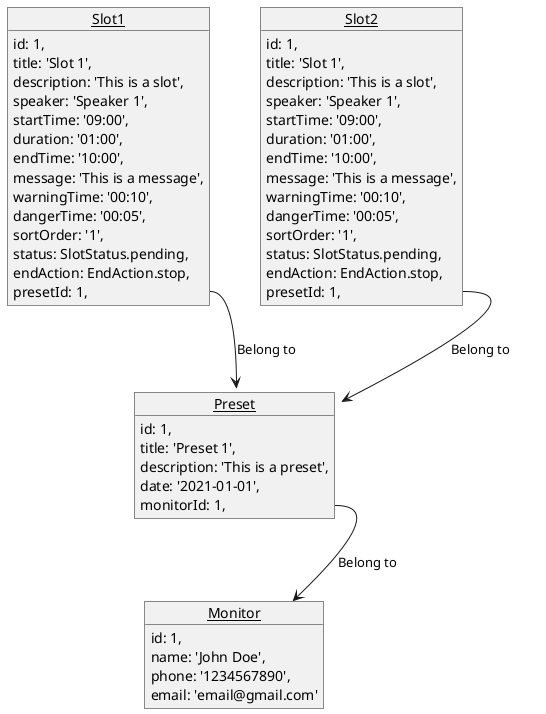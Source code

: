 @startuml Pitchtrack

skinparam style strictuml
skinparam DefaultFontName Arial

object Preset {
  id: 1,
  title: 'Preset 1',
  description: 'This is a preset',
  date: '2021-01-01',
  monitorId: 1,
}

object Monitor {
  id: 1,
  name: 'John Doe',
  phone: '1234567890',
  email: 'email@gmail.com'
}

object Slot1 {
  id: 1,
  title: 'Slot 1',
  description: 'This is a slot',
  speaker: 'Speaker 1',
  startTime: '09:00',
  duration: '01:00',
  endTime: '10:00',
  message: 'This is a message',
  warningTime: '00:10',
  dangerTime: '00:05',
  sortOrder: '1',
  status: SlotStatus.pending,
  endAction: EndAction.stop,
  presetId: 1,
}

object Slot2 {
  id: 1,
  title: 'Slot 1',
  description: 'This is a slot',
  speaker: 'Speaker 1',
  startTime: '09:00',
  duration: '01:00',
  endTime: '10:00',
  message: 'This is a message',
  warningTime: '00:10',
  dangerTime: '00:05',
  sortOrder: '1',
  status: SlotStatus.pending,
  endAction: EndAction.stop,
  presetId: 1,
}


Preset::monitor --> Monitor : Belong to
Slot1::presetId --> Preset : Belong to
Slot2::presetId --> Preset : Belong to

@enduml